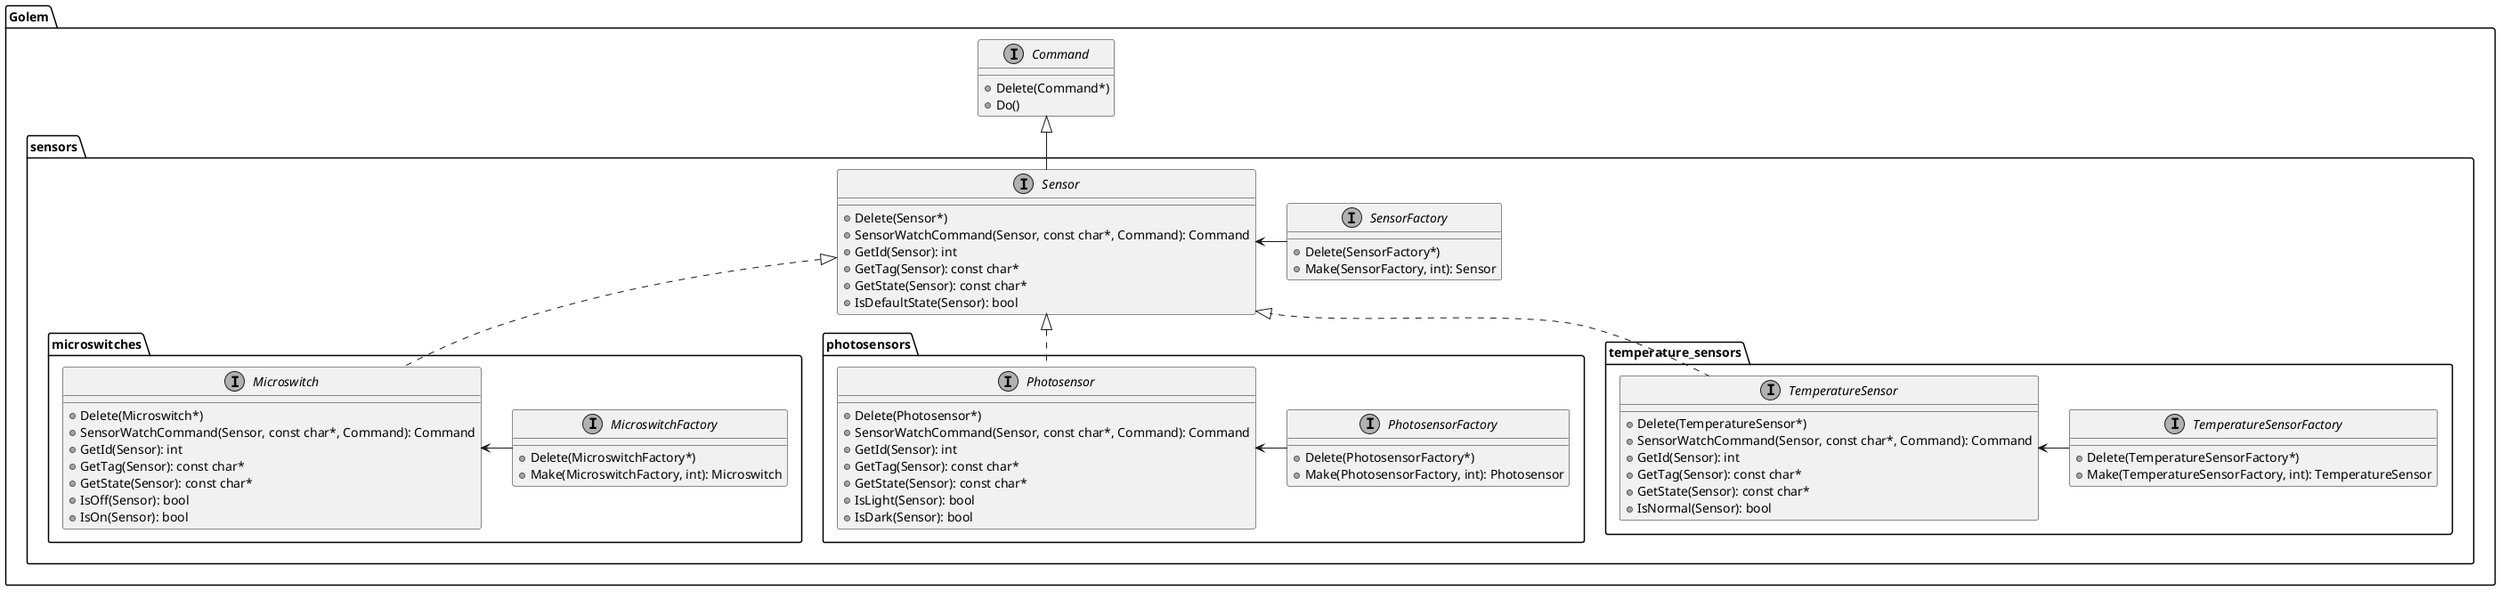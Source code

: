 ﻿@startuml sensor_class_diagram
skinparam {
    defaultFontName Ricty Diminished
    monochrome true
}

package Golem {
    interface Command {
        + Delete(Command*)
        + Do()
    }

    folder sensors {
        interface Sensor {
            + Delete(Sensor*)
            + SensorWatchCommand(Sensor, const char*, Command): Command
            + GetId(Sensor): int
            + GetTag(Sensor): const char*
            + GetState(Sensor): const char*
            + IsDefaultState(Sensor): bool
        }

        interface SensorFactory {
            + Delete(SensorFactory*)
            + Make(SensorFactory, int): Sensor
        }

        folder microswitches {
            interface Microswitch {
                + Delete(Microswitch*)
                + SensorWatchCommand(Sensor, const char*, Command): Command
                + GetId(Sensor): int
                + GetTag(Sensor): const char*
                + GetState(Sensor): const char*
                + IsOff(Sensor): bool
                + IsOn(Sensor): bool
            }

            interface MicroswitchFactory {
                + Delete(MicroswitchFactory*)
                + Make(MicroswitchFactory, int): Microswitch
            }

            Microswitch <- MicroswitchFactory
        }

        folder photosensors {
            interface Photosensor {
                + Delete(Photosensor*)
                + SensorWatchCommand(Sensor, const char*, Command): Command
                + GetId(Sensor): int
                + GetTag(Sensor): const char*
                + GetState(Sensor): const char*
                + IsLight(Sensor): bool
                + IsDark(Sensor): bool
            }

            interface PhotosensorFactory {
                + Delete(PhotosensorFactory*)
                + Make(PhotosensorFactory, int): Photosensor
            }

            Photosensor <- PhotosensorFactory
        }

        folder temperature_sensors {
            interface TemperatureSensor {
                + Delete(TemperatureSensor*)
                + SensorWatchCommand(Sensor, const char*, Command): Command
                + GetId(Sensor): int
                + GetTag(Sensor): const char*
                + GetState(Sensor): const char*
                + IsNormal(Sensor): bool
            }

            interface TemperatureSensorFactory {
                + Delete(TemperatureSensorFactory*)
                + Make(TemperatureSensorFactory, int): TemperatureSensor
            }

            TemperatureSensor <- TemperatureSensorFactory
        }

        Sensor <- SensorFactory
        Sensor <|.. Microswitch
        Sensor <|.. Photosensor
        Sensor <|.. TemperatureSensor
    }

    Command <|-- Sensor
}
@enduml
